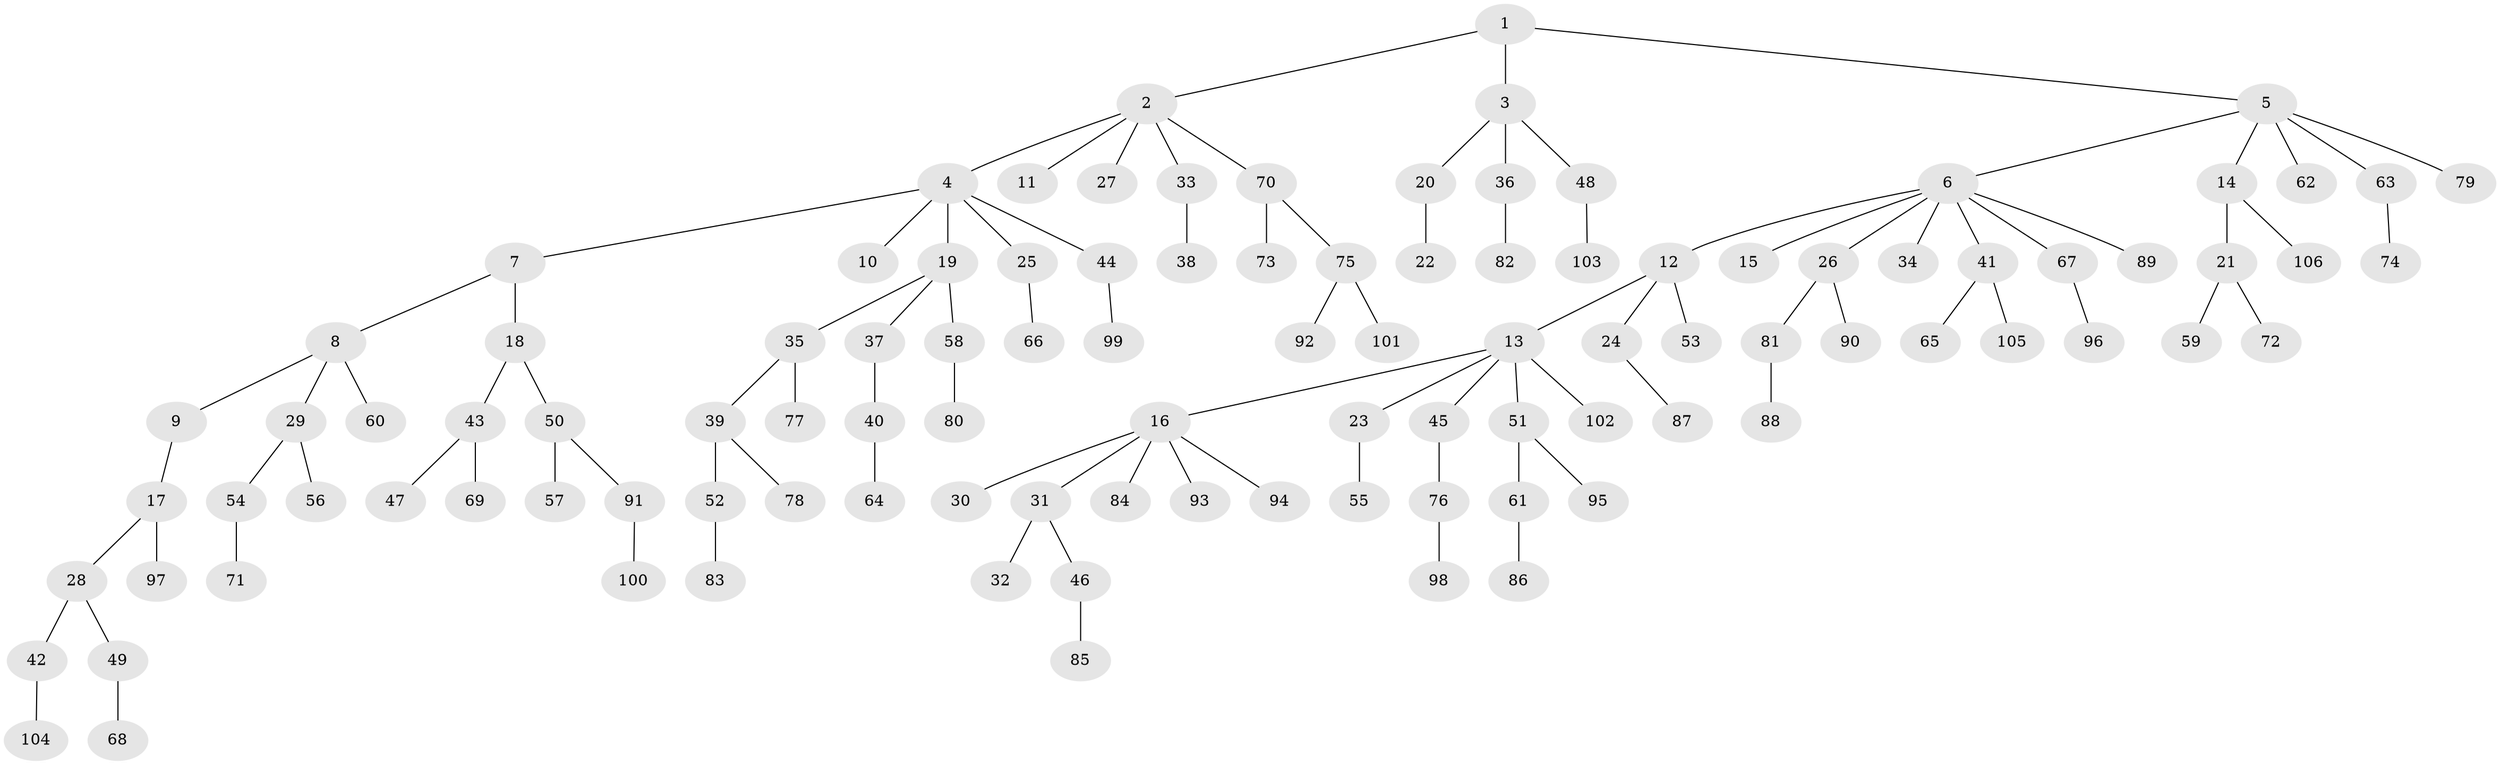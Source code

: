 // Generated by graph-tools (version 1.1) at 2025/15/03/09/25 04:15:35]
// undirected, 106 vertices, 105 edges
graph export_dot {
graph [start="1"]
  node [color=gray90,style=filled];
  1;
  2;
  3;
  4;
  5;
  6;
  7;
  8;
  9;
  10;
  11;
  12;
  13;
  14;
  15;
  16;
  17;
  18;
  19;
  20;
  21;
  22;
  23;
  24;
  25;
  26;
  27;
  28;
  29;
  30;
  31;
  32;
  33;
  34;
  35;
  36;
  37;
  38;
  39;
  40;
  41;
  42;
  43;
  44;
  45;
  46;
  47;
  48;
  49;
  50;
  51;
  52;
  53;
  54;
  55;
  56;
  57;
  58;
  59;
  60;
  61;
  62;
  63;
  64;
  65;
  66;
  67;
  68;
  69;
  70;
  71;
  72;
  73;
  74;
  75;
  76;
  77;
  78;
  79;
  80;
  81;
  82;
  83;
  84;
  85;
  86;
  87;
  88;
  89;
  90;
  91;
  92;
  93;
  94;
  95;
  96;
  97;
  98;
  99;
  100;
  101;
  102;
  103;
  104;
  105;
  106;
  1 -- 2;
  1 -- 3;
  1 -- 5;
  2 -- 4;
  2 -- 11;
  2 -- 27;
  2 -- 33;
  2 -- 70;
  3 -- 20;
  3 -- 36;
  3 -- 48;
  4 -- 7;
  4 -- 10;
  4 -- 19;
  4 -- 25;
  4 -- 44;
  5 -- 6;
  5 -- 14;
  5 -- 62;
  5 -- 63;
  5 -- 79;
  6 -- 12;
  6 -- 15;
  6 -- 26;
  6 -- 34;
  6 -- 41;
  6 -- 67;
  6 -- 89;
  7 -- 8;
  7 -- 18;
  8 -- 9;
  8 -- 29;
  8 -- 60;
  9 -- 17;
  12 -- 13;
  12 -- 24;
  12 -- 53;
  13 -- 16;
  13 -- 23;
  13 -- 45;
  13 -- 51;
  13 -- 102;
  14 -- 21;
  14 -- 106;
  16 -- 30;
  16 -- 31;
  16 -- 84;
  16 -- 93;
  16 -- 94;
  17 -- 28;
  17 -- 97;
  18 -- 43;
  18 -- 50;
  19 -- 35;
  19 -- 37;
  19 -- 58;
  20 -- 22;
  21 -- 59;
  21 -- 72;
  23 -- 55;
  24 -- 87;
  25 -- 66;
  26 -- 81;
  26 -- 90;
  28 -- 42;
  28 -- 49;
  29 -- 54;
  29 -- 56;
  31 -- 32;
  31 -- 46;
  33 -- 38;
  35 -- 39;
  35 -- 77;
  36 -- 82;
  37 -- 40;
  39 -- 52;
  39 -- 78;
  40 -- 64;
  41 -- 65;
  41 -- 105;
  42 -- 104;
  43 -- 47;
  43 -- 69;
  44 -- 99;
  45 -- 76;
  46 -- 85;
  48 -- 103;
  49 -- 68;
  50 -- 57;
  50 -- 91;
  51 -- 61;
  51 -- 95;
  52 -- 83;
  54 -- 71;
  58 -- 80;
  61 -- 86;
  63 -- 74;
  67 -- 96;
  70 -- 73;
  70 -- 75;
  75 -- 92;
  75 -- 101;
  76 -- 98;
  81 -- 88;
  91 -- 100;
}
